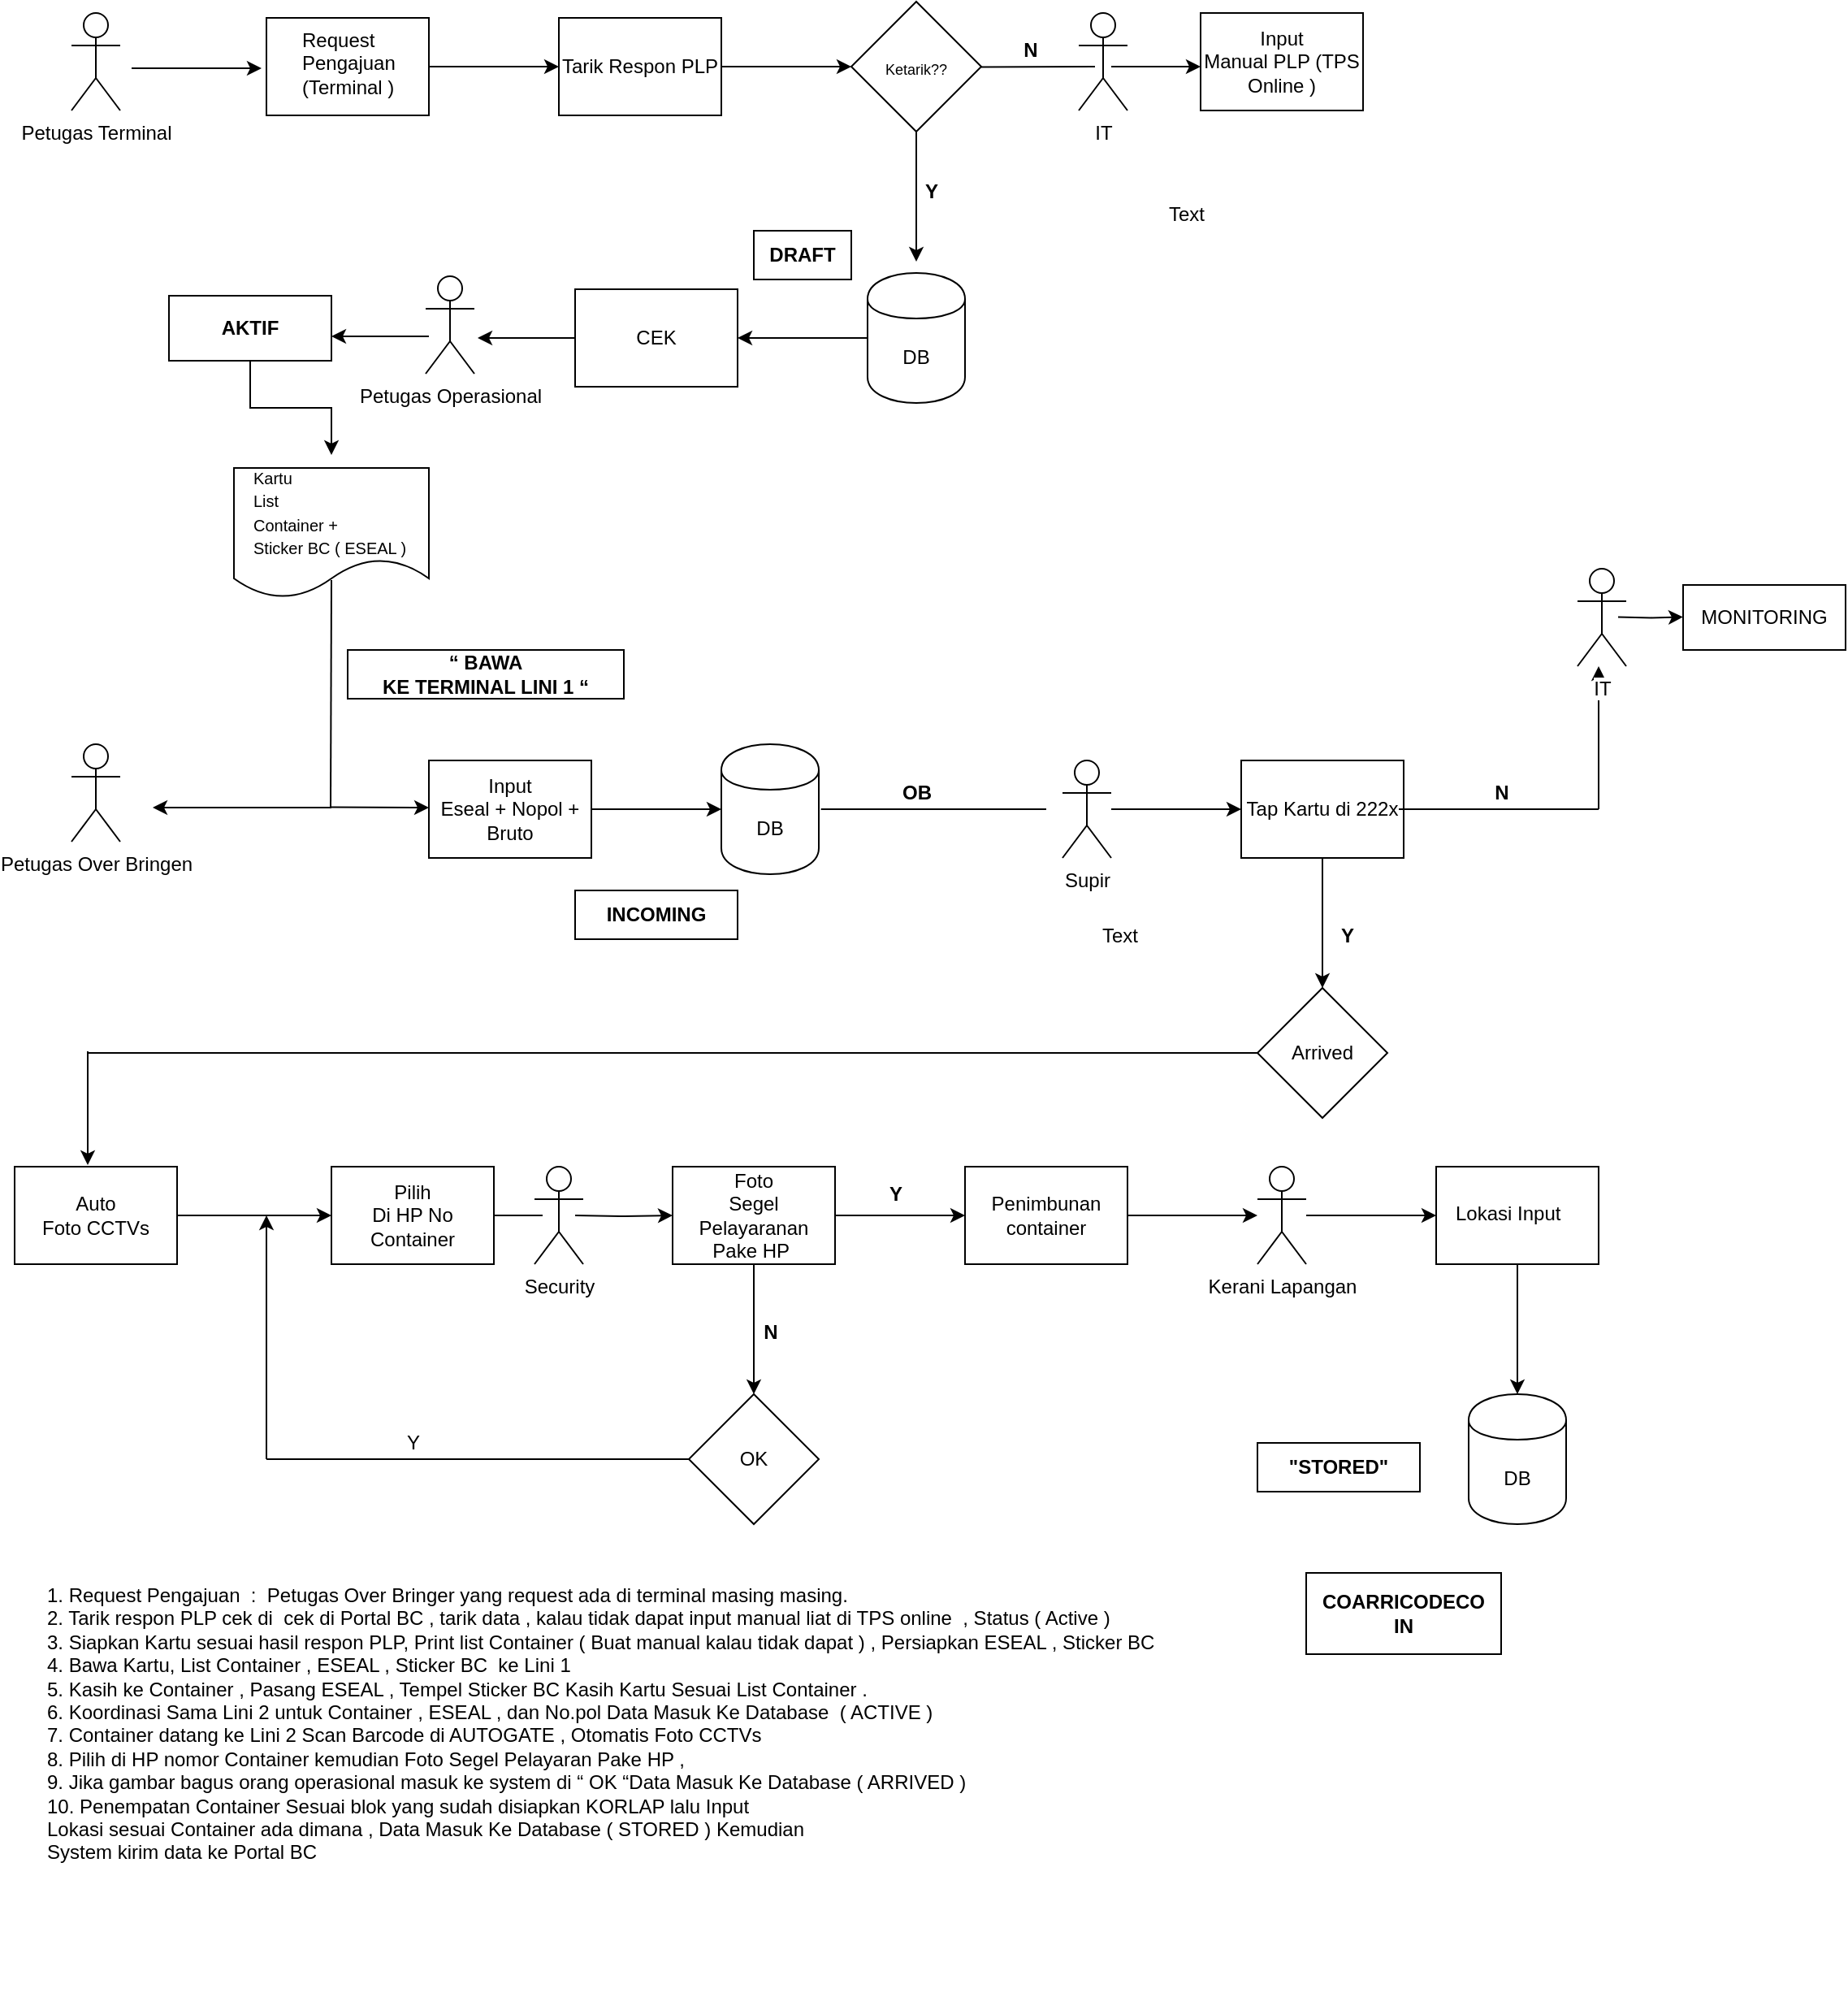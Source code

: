 <mxfile version="12.5.3" type="github"><diagram id="sH84ANMEKotN0IaKeoey" name="Page-1"><mxGraphModel dx="868" dy="492" grid="1" gridSize="10" guides="1" tooltips="1" connect="1" arrows="1" fold="1" page="1" pageScale="1" pageWidth="1169" pageHeight="827" math="0" shadow="0"><root><mxCell id="0"/><mxCell id="1" parent="0"/><mxCell id="zuxJIHsVCfauZ_waeW82-9" value="" style="edgeStyle=orthogonalEdgeStyle;rounded=0;orthogonalLoop=1;jettySize=auto;html=1;" edge="1" parent="1"><mxGeometry relative="1" as="geometry"><mxPoint x="107" y="164" as="sourcePoint"/><mxPoint x="187" y="164" as="targetPoint"/></mxGeometry></mxCell><mxCell id="zuxJIHsVCfauZ_waeW82-1" value="Petugas Terminal" style="shape=umlActor;verticalLabelPosition=bottom;labelBackgroundColor=#ffffff;verticalAlign=top;html=1;outlineConnect=0;" vertex="1" parent="1"><mxGeometry x="70" y="130" width="30" height="60" as="geometry"/></mxCell><mxCell id="zuxJIHsVCfauZ_waeW82-21" value="" style="edgeStyle=orthogonalEdgeStyle;rounded=0;orthogonalLoop=1;jettySize=auto;html=1;" edge="1" parent="1" source="zuxJIHsVCfauZ_waeW82-10" target="zuxJIHsVCfauZ_waeW82-20"><mxGeometry relative="1" as="geometry"/></mxCell><mxCell id="zuxJIHsVCfauZ_waeW82-10" value="" style="rounded=0;whiteSpace=wrap;html=1;" vertex="1" parent="1"><mxGeometry x="190" y="133" width="100" height="60" as="geometry"/></mxCell><mxCell id="zuxJIHsVCfauZ_waeW82-35" value="" style="edgeStyle=orthogonalEdgeStyle;rounded=0;orthogonalLoop=1;jettySize=auto;html=1;" edge="1" parent="1" source="zuxJIHsVCfauZ_waeW82-20"><mxGeometry relative="1" as="geometry"><mxPoint x="550" y="163" as="targetPoint"/></mxGeometry></mxCell><mxCell id="zuxJIHsVCfauZ_waeW82-20" value="Tarik Respon PLP" style="rounded=0;whiteSpace=wrap;html=1;" vertex="1" parent="1"><mxGeometry x="370" y="133" width="100" height="60" as="geometry"/></mxCell><mxCell id="zuxJIHsVCfauZ_waeW82-15" value="Request&lt;br&gt;Pengajuan&lt;br&gt;(Terminal )" style="text;html=1;" vertex="1" parent="1"><mxGeometry x="210" y="133" width="60" height="40" as="geometry"/></mxCell><mxCell id="zuxJIHsVCfauZ_waeW82-41" value="" style="edgeStyle=orthogonalEdgeStyle;rounded=0;orthogonalLoop=1;jettySize=auto;html=1;" edge="1" parent="1" source="zuxJIHsVCfauZ_waeW82-24"><mxGeometry relative="1" as="geometry"><mxPoint x="590" y="283" as="targetPoint"/></mxGeometry></mxCell><mxCell id="zuxJIHsVCfauZ_waeW82-24" value="" style="rhombus;whiteSpace=wrap;html=1;" vertex="1" parent="1"><mxGeometry x="550" y="123" width="80" height="80" as="geometry"/></mxCell><mxCell id="zuxJIHsVCfauZ_waeW82-29" value="&lt;font style=&quot;font-size: 9px&quot;&gt;Ketarik??&lt;/font&gt;" style="text;html=1;" vertex="1" parent="1"><mxGeometry x="569" y="150" width="60" height="40" as="geometry"/></mxCell><mxCell id="zuxJIHsVCfauZ_waeW82-39" value="&lt;p class=&quot;MsoNormal&quot; align=&quot;center&quot;&gt;&lt;span lang=&quot;IN&quot;&gt;Input&lt;br/&gt;Manual PLP (TPS Online )&lt;/span&gt;&lt;/p&gt;" style="rounded=0;whiteSpace=wrap;html=1;" vertex="1" parent="1"><mxGeometry x="765" y="130" width="100" height="60" as="geometry"/></mxCell><mxCell id="zuxJIHsVCfauZ_waeW82-49" value="" style="edgeStyle=orthogonalEdgeStyle;rounded=0;orthogonalLoop=1;jettySize=auto;html=1;" edge="1" parent="1" source="zuxJIHsVCfauZ_waeW82-47"><mxGeometry relative="1" as="geometry"><mxPoint x="480" y="330" as="targetPoint"/></mxGeometry></mxCell><mxCell id="zuxJIHsVCfauZ_waeW82-47" value="DB" style="shape=cylinder;whiteSpace=wrap;html=1;boundedLbl=1;backgroundOutline=1;" vertex="1" parent="1"><mxGeometry x="560" y="290" width="60" height="80" as="geometry"/></mxCell><mxCell id="zuxJIHsVCfauZ_waeW82-54" value="" style="edgeStyle=orthogonalEdgeStyle;rounded=0;orthogonalLoop=1;jettySize=auto;html=1;" edge="1" parent="1" source="zuxJIHsVCfauZ_waeW82-51"><mxGeometry relative="1" as="geometry"><mxPoint x="320" y="330" as="targetPoint"/></mxGeometry></mxCell><mxCell id="zuxJIHsVCfauZ_waeW82-51" value="CEK" style="rounded=0;whiteSpace=wrap;html=1;" vertex="1" parent="1"><mxGeometry x="380" y="300" width="100" height="60" as="geometry"/></mxCell><mxCell id="zuxJIHsVCfauZ_waeW82-204" value="" style="edgeStyle=orthogonalEdgeStyle;rounded=0;orthogonalLoop=1;jettySize=auto;html=1;" edge="1" parent="1" source="zuxJIHsVCfauZ_waeW82-53" target="zuxJIHsVCfauZ_waeW82-71"><mxGeometry relative="1" as="geometry"/></mxCell><mxCell id="zuxJIHsVCfauZ_waeW82-53" value="&lt;b&gt;AKTIF&lt;/b&gt;" style="rounded=0;whiteSpace=wrap;html=1;" vertex="1" parent="1"><mxGeometry x="130" y="304" width="100" height="40" as="geometry"/></mxCell><mxCell id="zuxJIHsVCfauZ_waeW82-201" value="" style="edgeStyle=orthogonalEdgeStyle;rounded=0;orthogonalLoop=1;jettySize=auto;html=1;" edge="1" parent="1"><mxGeometry relative="1" as="geometry"><mxPoint x="290" y="329" as="sourcePoint"/><mxPoint x="230" y="329" as="targetPoint"/></mxGeometry></mxCell><mxCell id="zuxJIHsVCfauZ_waeW82-56" value="Petugas Operasional" style="shape=umlActor;verticalLabelPosition=bottom;labelBackgroundColor=#ffffff;verticalAlign=top;html=1;outlineConnect=0;" vertex="1" parent="1"><mxGeometry x="288" y="292" width="30" height="60" as="geometry"/></mxCell><mxCell id="zuxJIHsVCfauZ_waeW82-70" value="" style="shape=document;whiteSpace=wrap;html=1;boundedLbl=1;" vertex="1" parent="1"><mxGeometry x="170" y="410" width="120" height="80" as="geometry"/></mxCell><mxCell id="zuxJIHsVCfauZ_waeW82-71" value="&lt;font style=&quot;font-size: 10px&quot;&gt;Kartu&lt;br&gt;List&lt;br&gt;Container + &lt;br&gt;Sticker BC ( ESEAL )&lt;/font&gt;" style="text;html=1;" vertex="1" parent="1"><mxGeometry x="180" y="402" width="100" height="40" as="geometry"/></mxCell><mxCell id="zuxJIHsVCfauZ_waeW82-75" value="" style="endArrow=none;html=1;" edge="1" parent="1"><mxGeometry width="50" height="50" relative="1" as="geometry"><mxPoint x="229.5" y="619" as="sourcePoint"/><mxPoint x="230" y="479" as="targetPoint"/></mxGeometry></mxCell><mxCell id="zuxJIHsVCfauZ_waeW82-76" value="" style="endArrow=classic;html=1;" edge="1" parent="1"><mxGeometry width="50" height="50" relative="1" as="geometry"><mxPoint x="230" y="619" as="sourcePoint"/><mxPoint x="120" y="619" as="targetPoint"/></mxGeometry></mxCell><mxCell id="zuxJIHsVCfauZ_waeW82-78" value="Petugas Over Bringen" style="shape=umlActor;verticalLabelPosition=bottom;labelBackgroundColor=#ffffff;verticalAlign=top;html=1;outlineConnect=0;" vertex="1" parent="1"><mxGeometry x="70" y="580" width="30" height="60" as="geometry"/></mxCell><mxCell id="zuxJIHsVCfauZ_waeW82-80" value="" style="endArrow=classic;html=1;" edge="1" parent="1"><mxGeometry width="50" height="50" relative="1" as="geometry"><mxPoint x="230" y="618.71" as="sourcePoint"/><mxPoint x="290" y="619" as="targetPoint"/></mxGeometry></mxCell><mxCell id="zuxJIHsVCfauZ_waeW82-84" value="" style="edgeStyle=orthogonalEdgeStyle;rounded=0;orthogonalLoop=1;jettySize=auto;html=1;" edge="1" parent="1" source="zuxJIHsVCfauZ_waeW82-82"><mxGeometry relative="1" as="geometry"><mxPoint x="470" y="620.0" as="targetPoint"/></mxGeometry></mxCell><mxCell id="zuxJIHsVCfauZ_waeW82-82" value="&lt;p class=&quot;MsoNormal&quot; align=&quot;center&quot;&gt;&lt;span lang=&quot;IN&quot;&gt;Input&lt;br/&gt;Eseal + Nopol&lt;/span&gt; + Bruto&lt;/p&gt;" style="rounded=0;whiteSpace=wrap;html=1;" vertex="1" parent="1"><mxGeometry x="290" y="590" width="100" height="60" as="geometry"/></mxCell><mxCell id="zuxJIHsVCfauZ_waeW82-85" value="DB" style="shape=cylinder;whiteSpace=wrap;html=1;boundedLbl=1;backgroundOutline=1;" vertex="1" parent="1"><mxGeometry x="470" y="580" width="60" height="80" as="geometry"/></mxCell><mxCell id="zuxJIHsVCfauZ_waeW82-91" value="" style="endArrow=none;html=1;entryX=1.022;entryY=0.563;entryDx=0;entryDy=0;entryPerimeter=0;" edge="1" parent="1"><mxGeometry width="50" height="50" relative="1" as="geometry"><mxPoint x="670" y="620" as="sourcePoint"/><mxPoint x="531.32" y="620.04" as="targetPoint"/></mxGeometry></mxCell><mxCell id="zuxJIHsVCfauZ_waeW82-97" value="" style="edgeStyle=orthogonalEdgeStyle;rounded=0;orthogonalLoop=1;jettySize=auto;html=1;" edge="1" parent="1" source="zuxJIHsVCfauZ_waeW82-94"><mxGeometry relative="1" as="geometry"><mxPoint x="790" y="620" as="targetPoint"/></mxGeometry></mxCell><mxCell id="zuxJIHsVCfauZ_waeW82-94" value="Supir" style="shape=umlActor;verticalLabelPosition=bottom;labelBackgroundColor=#ffffff;verticalAlign=top;html=1;outlineConnect=0;" vertex="1" parent="1"><mxGeometry x="680" y="590" width="30" height="60" as="geometry"/></mxCell><mxCell id="zuxJIHsVCfauZ_waeW82-135" value="" style="edgeStyle=orthogonalEdgeStyle;rounded=0;orthogonalLoop=1;jettySize=auto;html=1;" edge="1" parent="1" source="zuxJIHsVCfauZ_waeW82-98"><mxGeometry relative="1" as="geometry"><mxPoint x="840" y="730" as="targetPoint"/></mxGeometry></mxCell><mxCell id="zuxJIHsVCfauZ_waeW82-98" value="&lt;p class=&quot;MsoNormal&quot; align=&quot;center&quot;&gt;Tap Kartu di 222x&lt;/p&gt;" style="rounded=0;whiteSpace=wrap;html=1;" vertex="1" parent="1"><mxGeometry x="790" y="590" width="100" height="60" as="geometry"/></mxCell><mxCell id="zuxJIHsVCfauZ_waeW82-119" value="" style="edgeStyle=orthogonalEdgeStyle;rounded=0;orthogonalLoop=1;jettySize=auto;html=1;" edge="1" parent="1"><mxGeometry relative="1" as="geometry"><mxPoint x="1010" y="620" as="sourcePoint"/><mxPoint x="1010" y="532" as="targetPoint"/></mxGeometry></mxCell><mxCell id="zuxJIHsVCfauZ_waeW82-104" value="Text" style="text;html=1;align=center;verticalAlign=middle;resizable=0;points=[];autosize=1;" vertex="1" parent="1"><mxGeometry x="695" y="688" width="40" height="20" as="geometry"/></mxCell><mxCell id="zuxJIHsVCfauZ_waeW82-112" value="" style="edgeStyle=orthogonalEdgeStyle;rounded=0;orthogonalLoop=1;jettySize=auto;html=1;" edge="1" parent="1"><mxGeometry relative="1" as="geometry"><mxPoint x="1022" y="501.71" as="sourcePoint"/><mxPoint x="1062" y="501.71" as="targetPoint"/></mxGeometry></mxCell><mxCell id="zuxJIHsVCfauZ_waeW82-115" value="&lt;p class=&quot;MsoNormal&quot; align=&quot;center&quot;&gt;MONITORING&lt;/p&gt;" style="rounded=0;whiteSpace=wrap;html=1;" vertex="1" parent="1"><mxGeometry x="1062" y="482" width="100" height="40" as="geometry"/></mxCell><mxCell id="zuxJIHsVCfauZ_waeW82-117" value="IT" style="shape=umlActor;verticalLabelPosition=bottom;labelBackgroundColor=#ffffff;verticalAlign=top;html=1;outlineConnect=0;" vertex="1" parent="1"><mxGeometry x="997" y="472" width="30" height="60" as="geometry"/></mxCell><mxCell id="zuxJIHsVCfauZ_waeW82-124" value="" style="endArrow=classic;html=1;" edge="1" parent="1"><mxGeometry width="50" height="50" relative="1" as="geometry"><mxPoint x="80" y="769" as="sourcePoint"/><mxPoint x="80" y="839" as="targetPoint"/></mxGeometry></mxCell><mxCell id="zuxJIHsVCfauZ_waeW82-127" value="" style="edgeStyle=orthogonalEdgeStyle;rounded=0;orthogonalLoop=1;jettySize=auto;html=1;" edge="1" parent="1" source="zuxJIHsVCfauZ_waeW82-125"><mxGeometry relative="1" as="geometry"><mxPoint x="230" y="870" as="targetPoint"/></mxGeometry></mxCell><mxCell id="zuxJIHsVCfauZ_waeW82-125" value="&lt;p class=&quot;MsoNormal&quot; align=&quot;center&quot;&gt;&lt;span lang=&quot;IN&quot;&gt;Auto&lt;br/&gt;Foto CCTVs&lt;/span&gt;&lt;/p&gt;" style="rounded=0;whiteSpace=wrap;html=1;" vertex="1" parent="1"><mxGeometry x="35" y="840" width="100" height="60" as="geometry"/></mxCell><mxCell id="zuxJIHsVCfauZ_waeW82-143" value="" style="edgeStyle=orthogonalEdgeStyle;rounded=0;orthogonalLoop=1;jettySize=auto;html=1;" edge="1" parent="1" target="zuxJIHsVCfauZ_waeW82-142"><mxGeometry relative="1" as="geometry"><mxPoint x="380" y="870" as="sourcePoint"/></mxGeometry></mxCell><mxCell id="zuxJIHsVCfauZ_waeW82-126" value="&lt;p class=&quot;MsoNormal&quot; align=&quot;center&quot;&gt;&lt;span lang=&quot;IN&quot;&gt;Pilih&lt;br/&gt;Di HP No Container&lt;/span&gt;&lt;/p&gt;" style="rounded=0;whiteSpace=wrap;html=1;" vertex="1" parent="1"><mxGeometry x="230" y="840" width="100" height="60" as="geometry"/></mxCell><mxCell id="zuxJIHsVCfauZ_waeW82-145" value="" style="edgeStyle=orthogonalEdgeStyle;rounded=0;orthogonalLoop=1;jettySize=auto;html=1;" edge="1" parent="1" source="zuxJIHsVCfauZ_waeW82-142"><mxGeometry relative="1" as="geometry"><mxPoint x="490" y="980" as="targetPoint"/></mxGeometry></mxCell><mxCell id="zuxJIHsVCfauZ_waeW82-156" value="" style="edgeStyle=orthogonalEdgeStyle;rounded=0;orthogonalLoop=1;jettySize=auto;html=1;" edge="1" parent="1" source="zuxJIHsVCfauZ_waeW82-142" target="zuxJIHsVCfauZ_waeW82-155"><mxGeometry relative="1" as="geometry"/></mxCell><mxCell id="zuxJIHsVCfauZ_waeW82-142" value="&lt;p class=&quot;MsoNormal&quot; align=&quot;center&quot;&gt;&lt;span lang=&quot;IN&quot;&gt;Foto&lt;br/&gt;Segel Pelayaranan Pake HP&amp;nbsp;&lt;/span&gt;&lt;/p&gt;" style="rounded=0;whiteSpace=wrap;html=1;" vertex="1" parent="1"><mxGeometry x="440" y="840" width="100" height="60" as="geometry"/></mxCell><mxCell id="zuxJIHsVCfauZ_waeW82-159" value="" style="edgeStyle=orthogonalEdgeStyle;rounded=0;orthogonalLoop=1;jettySize=auto;html=1;" edge="1" parent="1" source="zuxJIHsVCfauZ_waeW82-155"><mxGeometry relative="1" as="geometry"><mxPoint x="800" y="870" as="targetPoint"/></mxGeometry></mxCell><mxCell id="zuxJIHsVCfauZ_waeW82-155" value="&lt;p class=&quot;MsoNormal&quot; align=&quot;center&quot;&gt;Penimbunan container&lt;/p&gt;" style="rounded=0;whiteSpace=wrap;html=1;" vertex="1" parent="1"><mxGeometry x="620" y="840" width="100" height="60" as="geometry"/></mxCell><mxCell id="zuxJIHsVCfauZ_waeW82-136" value="Arrived" style="rhombus;whiteSpace=wrap;html=1;" vertex="1" parent="1"><mxGeometry x="800" y="730" width="80" height="80" as="geometry"/></mxCell><mxCell id="zuxJIHsVCfauZ_waeW82-138" value="" style="endArrow=none;html=1;entryX=0;entryY=0.5;entryDx=0;entryDy=0;" edge="1" parent="1" target="zuxJIHsVCfauZ_waeW82-136"><mxGeometry width="50" height="50" relative="1" as="geometry"><mxPoint x="80" y="770" as="sourcePoint"/><mxPoint x="110" y="1010" as="targetPoint"/></mxGeometry></mxCell><mxCell id="zuxJIHsVCfauZ_waeW82-146" value="OK" style="rhombus;whiteSpace=wrap;html=1;" vertex="1" parent="1"><mxGeometry x="450" y="980" width="80" height="80" as="geometry"/></mxCell><mxCell id="zuxJIHsVCfauZ_waeW82-150" value="" style="endArrow=none;html=1;entryX=0;entryY=0.5;entryDx=0;entryDy=0;" edge="1" parent="1" target="zuxJIHsVCfauZ_waeW82-146"><mxGeometry width="50" height="50" relative="1" as="geometry"><mxPoint x="190" y="1020" as="sourcePoint"/><mxPoint x="80" y="1080" as="targetPoint"/></mxGeometry></mxCell><mxCell id="zuxJIHsVCfauZ_waeW82-151" value="" style="endArrow=classic;html=1;" edge="1" parent="1"><mxGeometry width="50" height="50" relative="1" as="geometry"><mxPoint x="190" y="1020" as="sourcePoint"/><mxPoint x="190" y="870" as="targetPoint"/></mxGeometry></mxCell><mxCell id="zuxJIHsVCfauZ_waeW82-154" value="" style="endArrow=none;html=1;entryX=1;entryY=0.5;entryDx=0;entryDy=0;" edge="1" parent="1"><mxGeometry width="50" height="50" relative="1" as="geometry"><mxPoint x="1010" y="620" as="sourcePoint"/><mxPoint x="887" y="620" as="targetPoint"/></mxGeometry></mxCell><mxCell id="zuxJIHsVCfauZ_waeW82-162" value="" style="edgeStyle=orthogonalEdgeStyle;rounded=0;orthogonalLoop=1;jettySize=auto;html=1;" edge="1" parent="1" source="zuxJIHsVCfauZ_waeW82-157"><mxGeometry relative="1" as="geometry"><mxPoint x="910" y="870" as="targetPoint"/></mxGeometry></mxCell><mxCell id="zuxJIHsVCfauZ_waeW82-157" value="Kerani Lapangan" style="shape=umlActor;verticalLabelPosition=bottom;labelBackgroundColor=#ffffff;verticalAlign=top;html=1;outlineConnect=0;" vertex="1" parent="1"><mxGeometry x="800" y="840" width="30" height="60" as="geometry"/></mxCell><mxCell id="zuxJIHsVCfauZ_waeW82-166" value="" style="edgeStyle=orthogonalEdgeStyle;rounded=0;orthogonalLoop=1;jettySize=auto;html=1;" edge="1" parent="1" source="zuxJIHsVCfauZ_waeW82-163"><mxGeometry relative="1" as="geometry"><mxPoint x="960" y="980" as="targetPoint"/></mxGeometry></mxCell><mxCell id="zuxJIHsVCfauZ_waeW82-163" value="&lt;p class=&quot;MsoNormal&quot; align=&quot;center&quot;&gt;&lt;span style=&quot;color: rgba(0 , 0 , 0 , 0) ; font-family: monospace ; font-size: 0px ; white-space: nowrap&quot;&gt;%3CmxGraphModel%3E%3Croot%3E%3CmxCell%20id%3D%220%22%2F%3E%3CmxCell%20id%3D%221%22%20parent%3D%220%22%2F%3E%3CmxCell%20id%3D%222%22%20value%3D%22%26lt%3Bp%20class%3D%26quot%3BMsoNormal%26quot%3B%20align%3D%26quot%3Bcenter%26quot%3B%26gt%3BPenimbunan%20container%26lt%3B%2Fp%26gt%3B%22%20style%3D%22rounded%3D0%3BwhiteSpace%3Dwrap%3Bhtml%3D1%3B%22%20vertex%3D%221%22%20parent%3D%221%22%3E%3CmxGeometry%20x%3D%22620%22%20y%3D%22840%22%20width%3D%22100%22%20height%3D%2260%22%20as%3D%22geometry%22%2F%3E%3C%2FmxCell%3E%3C%2Froot%3E%3C%2FmxGraphModel%3E&lt;/span&gt;&lt;br&gt;&lt;/p&gt;" style="rounded=0;whiteSpace=wrap;html=1;" vertex="1" parent="1"><mxGeometry x="910" y="840" width="100" height="60" as="geometry"/></mxCell><mxCell id="zuxJIHsVCfauZ_waeW82-164" value="Lokasi Input" style="text;html=1;" vertex="1" parent="1"><mxGeometry x="920" y="855" width="90" height="30" as="geometry"/></mxCell><mxCell id="zuxJIHsVCfauZ_waeW82-168" value="DB" style="shape=cylinder;whiteSpace=wrap;html=1;boundedLbl=1;backgroundOutline=1;" vertex="1" parent="1"><mxGeometry x="930" y="980" width="60" height="80" as="geometry"/></mxCell><mxCell id="zuxJIHsVCfauZ_waeW82-172" value="&lt;p class=&quot;MsoNormal&quot; align=&quot;center&quot;&gt;&lt;b&gt;&quot;STORED&quot;&lt;/b&gt;&lt;/p&gt;" style="rounded=0;whiteSpace=wrap;html=1;" vertex="1" parent="1"><mxGeometry x="800" y="1010" width="100" height="30" as="geometry"/></mxCell><mxCell id="zuxJIHsVCfauZ_waeW82-177" value="Security" style="shape=umlActor;verticalLabelPosition=bottom;labelBackgroundColor=#ffffff;verticalAlign=top;html=1;outlineConnect=0;" vertex="1" parent="1"><mxGeometry x="355" y="840" width="30" height="60" as="geometry"/></mxCell><mxCell id="zuxJIHsVCfauZ_waeW82-178" value="" style="endArrow=none;html=1;entryX=1;entryY=0.5;entryDx=0;entryDy=0;" edge="1" parent="1" target="zuxJIHsVCfauZ_waeW82-126"><mxGeometry width="50" height="50" relative="1" as="geometry"><mxPoint x="360" y="870" as="sourcePoint"/><mxPoint x="270" y="1080" as="targetPoint"/></mxGeometry></mxCell><mxCell id="zuxJIHsVCfauZ_waeW82-179" value="Y" style="text;html=1;align=center;verticalAlign=middle;resizable=0;points=[];autosize=1;fontStyle=1" vertex="1" parent="1"><mxGeometry x="589" y="230" width="20" height="20" as="geometry"/></mxCell><mxCell id="zuxJIHsVCfauZ_waeW82-180" value="N" style="text;html=1;align=center;verticalAlign=middle;resizable=0;points=[];autosize=1;fontStyle=1" vertex="1" parent="1"><mxGeometry x="650" y="143" width="20" height="20" as="geometry"/></mxCell><mxCell id="zuxJIHsVCfauZ_waeW82-185" value="" style="edgeStyle=orthogonalEdgeStyle;rounded=0;orthogonalLoop=1;jettySize=auto;html=1;" edge="1" parent="1"><mxGeometry relative="1" as="geometry"><mxPoint x="710" y="163" as="sourcePoint"/><mxPoint x="765" y="163" as="targetPoint"/></mxGeometry></mxCell><mxCell id="zuxJIHsVCfauZ_waeW82-181" value="IT" style="shape=umlActor;verticalLabelPosition=bottom;labelBackgroundColor=#ffffff;verticalAlign=top;html=1;outlineConnect=0;" vertex="1" parent="1"><mxGeometry x="690" y="130" width="30" height="60" as="geometry"/></mxCell><mxCell id="zuxJIHsVCfauZ_waeW82-182" value="" style="endArrow=none;html=1;entryX=1.014;entryY=0.307;entryDx=0;entryDy=0;entryPerimeter=0;" edge="1" parent="1"><mxGeometry width="50" height="50" relative="1" as="geometry"><mxPoint x="700" y="163" as="sourcePoint"/><mxPoint x="629.84" y="163.28" as="targetPoint"/></mxGeometry></mxCell><mxCell id="zuxJIHsVCfauZ_waeW82-186" value="Text" style="text;html=1;align=center;verticalAlign=middle;resizable=0;points=[];autosize=1;" vertex="1" parent="1"><mxGeometry x="736" y="244" width="40" height="20" as="geometry"/></mxCell><mxCell id="zuxJIHsVCfauZ_waeW82-188" value="&lt;b&gt;DRAFT&lt;/b&gt;" style="rounded=0;whiteSpace=wrap;html=1;" vertex="1" parent="1"><mxGeometry x="490" y="264" width="60" height="30" as="geometry"/></mxCell><mxCell id="zuxJIHsVCfauZ_waeW82-189" value="&lt;p class=&quot;MsoNormal&quot;&gt;&lt;b&gt;&lt;span lang=&quot;IN&quot;&gt;“ BAWA&lt;br/&gt;KE TERMINAL LINI 1 “&lt;/span&gt;&lt;/b&gt;&lt;/p&gt;" style="rounded=0;whiteSpace=wrap;html=1;" vertex="1" parent="1"><mxGeometry x="240" y="522" width="170" height="30" as="geometry"/></mxCell><mxCell id="zuxJIHsVCfauZ_waeW82-190" value="&lt;b&gt;INCOMING&lt;/b&gt;" style="rounded=0;whiteSpace=wrap;html=1;" vertex="1" parent="1"><mxGeometry x="380" y="670" width="100" height="30" as="geometry"/></mxCell><mxCell id="zuxJIHsVCfauZ_waeW82-191" value="OB" style="text;html=1;align=center;verticalAlign=middle;resizable=0;points=[];autosize=1;fontStyle=1" vertex="1" parent="1"><mxGeometry x="575" y="600" width="30" height="20" as="geometry"/></mxCell><mxCell id="zuxJIHsVCfauZ_waeW82-192" value="Y" style="text;html=1;align=center;verticalAlign=middle;resizable=0;points=[];autosize=1;fontStyle=1" vertex="1" parent="1"><mxGeometry x="845" y="688" width="20" height="20" as="geometry"/></mxCell><mxCell id="zuxJIHsVCfauZ_waeW82-193" value="N" style="text;html=1;align=center;verticalAlign=middle;resizable=0;points=[];autosize=1;fontStyle=1" vertex="1" parent="1"><mxGeometry x="940" y="600" width="20" height="20" as="geometry"/></mxCell><mxCell id="zuxJIHsVCfauZ_waeW82-194" value="Y" style="text;html=1;align=center;verticalAlign=middle;resizable=0;points=[];autosize=1;fontStyle=1" vertex="1" parent="1"><mxGeometry x="567" y="847" width="20" height="20" as="geometry"/></mxCell><mxCell id="zuxJIHsVCfauZ_waeW82-195" value="N" style="text;html=1;align=center;verticalAlign=middle;resizable=0;points=[];autosize=1;fontStyle=1" vertex="1" parent="1"><mxGeometry x="490" y="932" width="20" height="20" as="geometry"/></mxCell><mxCell id="zuxJIHsVCfauZ_waeW82-197" value="Y" style="text;html=1;align=center;verticalAlign=middle;resizable=0;points=[];autosize=1;" vertex="1" parent="1"><mxGeometry x="270" y="1000" width="20" height="20" as="geometry"/></mxCell><mxCell id="zuxJIHsVCfauZ_waeW82-213" value="1. Request Pengajuan&amp;nbsp; :&amp;nbsp; Petugas Over Bringer yang request ada di terminal masing masing.&amp;nbsp;&lt;br&gt;2. Tarik respon PLP cek di&amp;nbsp; cek di Portal BC , tarik data , kalau tidak dapat input manual liat di TPS online&amp;nbsp; , Status ( Active ) &lt;br&gt;3. Siapkan Kartu sesuai hasil respon PLP, Print list Container ( Buat manual kalau tidak dapat ) , Persiapkan ESEAL , Sticker BC&lt;br&gt;4. Bawa Kartu, List Container , ESEAL , Sticker BC&amp;nbsp; ke Lini 1 &lt;br&gt;5. Kasih ke Container , Pasang ESEAL , Tempel Sticker BC Kasih Kartu Sesuai List Container .&lt;br&gt;6. Koordinasi Sama Lini 2 untuk Container , ESEAL , dan No.pol Data Masuk Ke Database&amp;nbsp; ( ACTIVE )&lt;br&gt;7. Container datang ke Lini 2 Scan Barcode di AUTOGATE , Otomatis Foto CCTVs&lt;br&gt;8. Pilih di HP nomor Container kemudian Foto Segel Pelayaran Pake HP ,&lt;br&gt;9. Jika gambar bagus orang operasional masuk ke system di “ OK “Data Masuk Ke Database ( ARRIVED ) &lt;br&gt;10. Penempatan Container Sesuai blok yang sudah disiapkan KORLAP lalu Input&lt;br&gt;Lokasi sesuai Container ada dimana , Data Masuk Ke Database ( STORED ) Kemudian&lt;br&gt;System kirim data ke Portal BC" style="text;html=1;" vertex="1" parent="1"><mxGeometry x="53" y="1090" width="987" height="260" as="geometry"/></mxCell><mxCell id="zuxJIHsVCfauZ_waeW82-214" value="&lt;p class=&quot;MsoNormal&quot; align=&quot;center&quot;&gt;&lt;span lang=&quot;IN&quot;&gt;&lt;b&gt;COARRICODECO&lt;br/&gt;IN&lt;/b&gt;&lt;/span&gt;&lt;/p&gt;" style="rounded=0;whiteSpace=wrap;html=1;" vertex="1" parent="1"><mxGeometry x="830" y="1090" width="120" height="50" as="geometry"/></mxCell></root></mxGraphModel></diagram></mxfile>